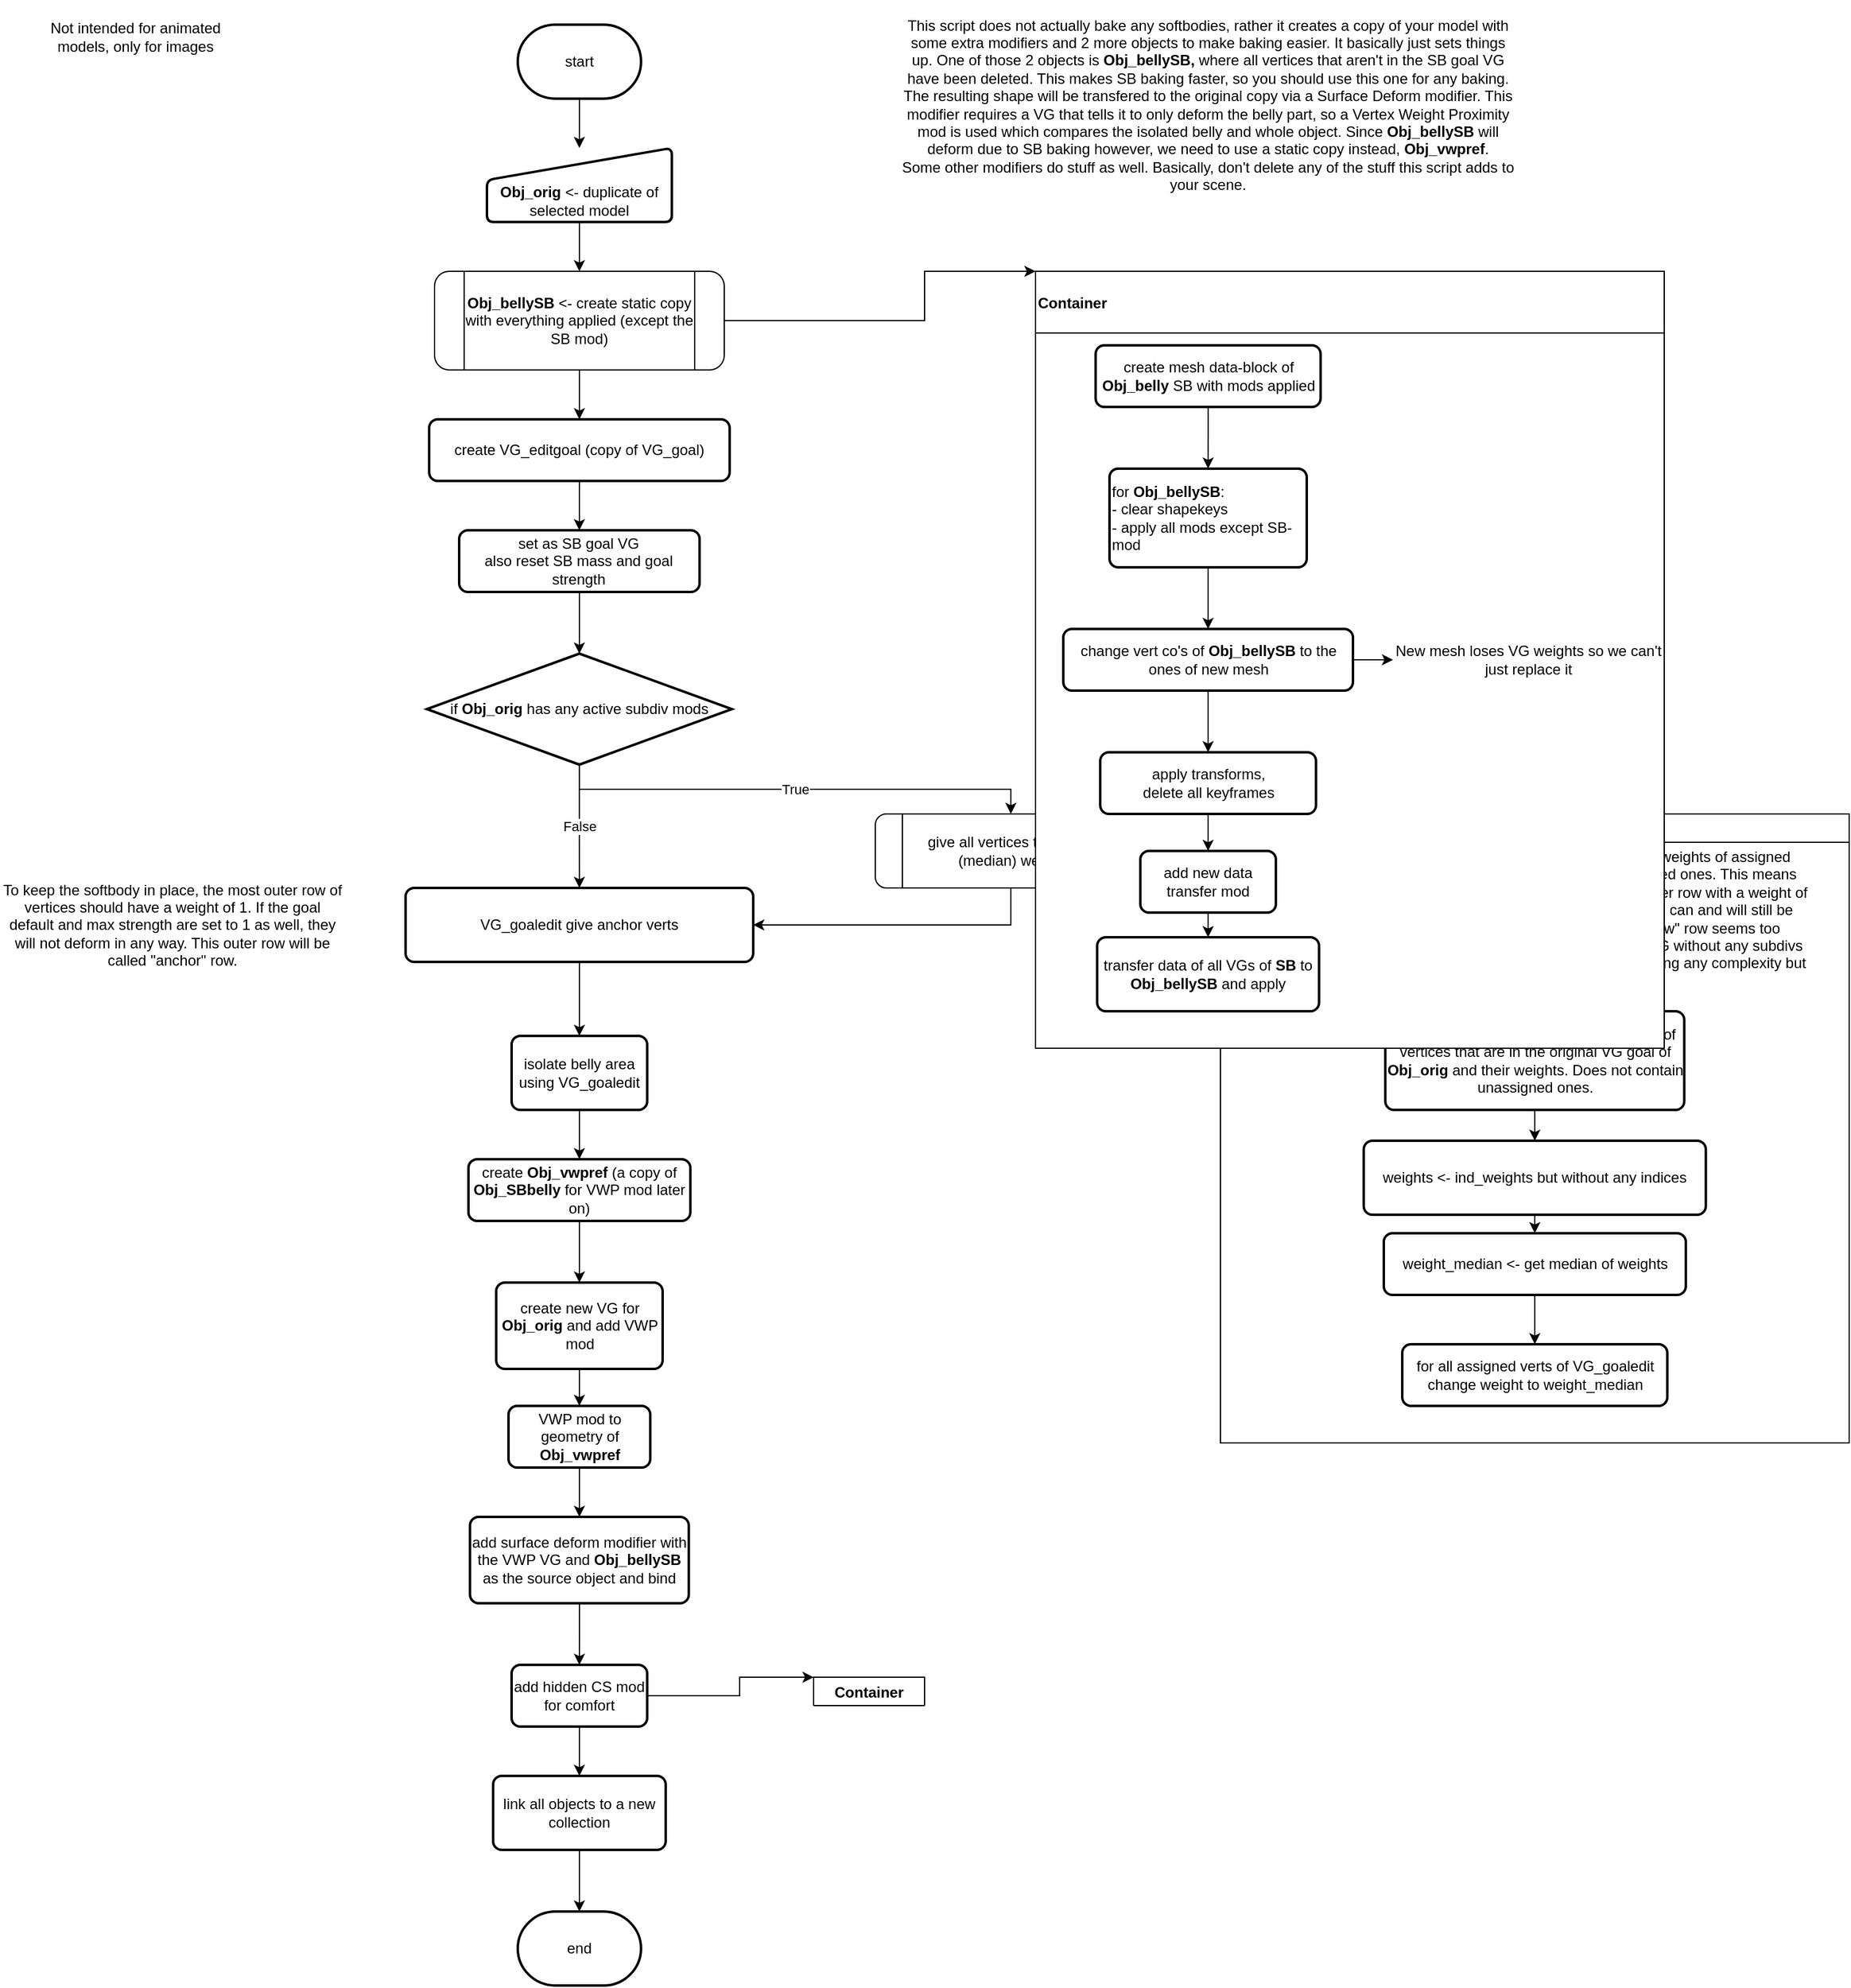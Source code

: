 <mxfile version="13.5.1" type="device"><diagram id="vuO0E7Op08bwcvmgQTDX" name="Page-1"><mxGraphModel dx="1326" dy="806" grid="1" gridSize="10" guides="1" tooltips="1" connect="1" arrows="1" fold="1" page="1" pageScale="1" pageWidth="1600" pageHeight="1200" math="0" shadow="0"><root><mxCell id="0"/><mxCell id="1" parent="0"/><mxCell id="bb5HW59_SN7a2ePNj05r-14" style="edgeStyle=orthogonalEdgeStyle;rounded=0;orthogonalLoop=1;jettySize=auto;html=1;entryX=0.5;entryY=0;entryDx=0;entryDy=0;" parent="1" source="bb5HW59_SN7a2ePNj05r-1" target="bb5HW59_SN7a2ePNj05r-4" edge="1"><mxGeometry relative="1" as="geometry"/></mxCell><mxCell id="bb5HW59_SN7a2ePNj05r-1" value="start" style="strokeWidth=2;html=1;shape=mxgraph.flowchart.terminator;whiteSpace=wrap;" parent="1" vertex="1"><mxGeometry x="420" y="60" width="100" height="60" as="geometry"/></mxCell><mxCell id="vO-pfUVr9ZIMWDHPPihE-19" style="edgeStyle=orthogonalEdgeStyle;rounded=0;orthogonalLoop=1;jettySize=auto;html=1;entryX=0.5;entryY=0;entryDx=0;entryDy=0;" parent="1" source="bb5HW59_SN7a2ePNj05r-4" target="vO-pfUVr9ZIMWDHPPihE-18" edge="1"><mxGeometry relative="1" as="geometry"/></mxCell><mxCell id="bb5HW59_SN7a2ePNj05r-4" value="&lt;b&gt;Obj_orig&lt;/b&gt;&amp;nbsp;&amp;lt;- duplicate of selected model" style="html=1;strokeWidth=2;shape=manualInput;whiteSpace=wrap;rounded=1;size=26;arcSize=11;verticalAlign=bottom;" parent="1" vertex="1"><mxGeometry x="394.99" y="160" width="150" height="60" as="geometry"/></mxCell><mxCell id="vO-pfUVr9ZIMWDHPPihE-63" style="edgeStyle=orthogonalEdgeStyle;rounded=0;orthogonalLoop=1;jettySize=auto;html=1;entryX=0.5;entryY=0;entryDx=0;entryDy=0;" parent="1" source="bb5HW59_SN7a2ePNj05r-6" target="bb5HW59_SN7a2ePNj05r-10" edge="1"><mxGeometry relative="1" as="geometry"/></mxCell><mxCell id="bb5HW59_SN7a2ePNj05r-6" value="isolate belly area using VG_goaledit" style="rounded=1;whiteSpace=wrap;html=1;absoluteArcSize=1;arcSize=14;strokeWidth=2;" parent="1" vertex="1"><mxGeometry x="415" y="880" width="110" height="60" as="geometry"/></mxCell><mxCell id="bb5HW59_SN7a2ePNj05r-20" style="edgeStyle=orthogonalEdgeStyle;rounded=0;orthogonalLoop=1;jettySize=auto;html=1;entryX=0.5;entryY=0;entryDx=0;entryDy=0;" parent="1" source="bb5HW59_SN7a2ePNj05r-8" target="bb5HW59_SN7a2ePNj05r-11" edge="1"><mxGeometry relative="1" as="geometry"/></mxCell><mxCell id="bb5HW59_SN7a2ePNj05r-8" value="create new VG for &lt;b&gt;Obj_orig&lt;/b&gt; and add VWP mod" style="rounded=1;whiteSpace=wrap;html=1;absoluteArcSize=1;arcSize=14;strokeWidth=2;" parent="1" vertex="1"><mxGeometry x="402.5" y="1080" width="135" height="70" as="geometry"/></mxCell><mxCell id="bb5HW59_SN7a2ePNj05r-9" value="This script does not actually bake any softbodies, rather it creates a copy of your model with some extra modifiers and 2 more objects to make baking easier. It basically just sets things up. One of those 2 objects is&amp;nbsp;&lt;b&gt;Obj_bellySB,&lt;/b&gt;&amp;nbsp;where all vertices that aren't in the SB goal VG have been deleted. This makes SB baking faster, so you should use this one for any baking. The resulting shape will be transfered to the original copy via a Surface Deform modifier. This modifier requires a VG that tells it to only deform the belly part, so a Vertex Weight Proximity mod is used which compares the isolated belly and whole object. Since &lt;b&gt;Obj_bellySB &lt;/b&gt;will deform due to SB baking however, we need to use a static copy instead, &lt;b&gt;Obj_vwpref&lt;/b&gt;.&lt;br&gt;Some other modifiers do stuff as well. Basically, don't delete any of the stuff this script adds to your scene." style="text;html=1;strokeColor=none;fillColor=none;align=center;verticalAlign=middle;whiteSpace=wrap;rounded=0;" parent="1" vertex="1"><mxGeometry x="730" y="50" width="500" height="150" as="geometry"/></mxCell><mxCell id="vO-pfUVr9ZIMWDHPPihE-64" style="edgeStyle=orthogonalEdgeStyle;rounded=0;orthogonalLoop=1;jettySize=auto;html=1;entryX=0.5;entryY=0;entryDx=0;entryDy=0;" parent="1" source="bb5HW59_SN7a2ePNj05r-10" target="bb5HW59_SN7a2ePNj05r-8" edge="1"><mxGeometry relative="1" as="geometry"/></mxCell><mxCell id="bb5HW59_SN7a2ePNj05r-10" value="create &lt;b&gt;Obj_vwpref&lt;/b&gt;&amp;nbsp;(a copy of &lt;b&gt;Obj_SBbelly&lt;/b&gt; for VWP mod later on)" style="rounded=1;whiteSpace=wrap;html=1;absoluteArcSize=1;arcSize=14;strokeWidth=2;" parent="1" vertex="1"><mxGeometry x="379.99" y="980" width="180" height="50" as="geometry"/></mxCell><mxCell id="bb5HW59_SN7a2ePNj05r-21" style="edgeStyle=orthogonalEdgeStyle;rounded=0;orthogonalLoop=1;jettySize=auto;html=1;entryX=0.5;entryY=0;entryDx=0;entryDy=0;" parent="1" source="bb5HW59_SN7a2ePNj05r-11" target="bb5HW59_SN7a2ePNj05r-12" edge="1"><mxGeometry relative="1" as="geometry"/></mxCell><mxCell id="bb5HW59_SN7a2ePNj05r-11" value="VWP mod to geometry of &lt;b&gt;Obj_vwpref&lt;/b&gt;" style="rounded=1;whiteSpace=wrap;html=1;absoluteArcSize=1;arcSize=14;strokeWidth=2;" parent="1" vertex="1"><mxGeometry x="412.5" y="1180" width="115" height="50" as="geometry"/></mxCell><mxCell id="lFyH1D2Q9Wl9rcyAaiea-11" style="edgeStyle=orthogonalEdgeStyle;rounded=0;orthogonalLoop=1;jettySize=auto;html=1;entryX=0.5;entryY=0;entryDx=0;entryDy=0;" parent="1" source="bb5HW59_SN7a2ePNj05r-12" target="lFyH1D2Q9Wl9rcyAaiea-1" edge="1"><mxGeometry relative="1" as="geometry"/></mxCell><mxCell id="bb5HW59_SN7a2ePNj05r-12" value="add surface deform modifier with the VWP VG and &lt;b&gt;Obj_bellySB&lt;/b&gt; as the source object and bind" style="rounded=1;whiteSpace=wrap;html=1;absoluteArcSize=1;arcSize=14;strokeWidth=2;" parent="1" vertex="1"><mxGeometry x="381.25" y="1270" width="177.5" height="70" as="geometry"/></mxCell><mxCell id="bb5HW59_SN7a2ePNj05r-22" value="end" style="strokeWidth=2;html=1;shape=mxgraph.flowchart.terminator;whiteSpace=wrap;" parent="1" vertex="1"><mxGeometry x="419.99" y="1590" width="100" height="60" as="geometry"/></mxCell><mxCell id="vO-pfUVr9ZIMWDHPPihE-59" style="edgeStyle=orthogonalEdgeStyle;rounded=0;orthogonalLoop=1;jettySize=auto;html=1;exitX=0.5;exitY=1;exitDx=0;exitDy=0;entryX=1;entryY=0.5;entryDx=0;entryDy=0;" parent="1" source="vO-pfUVr9ZIMWDHPPihE-1" target="vO-pfUVr9ZIMWDHPPihE-46" edge="1"><mxGeometry relative="1" as="geometry"/></mxCell><mxCell id="vO-pfUVr9ZIMWDHPPihE-60" style="edgeStyle=orthogonalEdgeStyle;rounded=0;orthogonalLoop=1;jettySize=auto;html=1;exitX=1;exitY=0;exitDx=0;exitDy=0;entryX=0;entryY=0;entryDx=0;entryDy=0;" parent="1" source="vO-pfUVr9ZIMWDHPPihE-1" target="vO-pfUVr9ZIMWDHPPihE-4" edge="1"><mxGeometry relative="1" as="geometry"><Array as="points"><mxPoint x="970" y="700"/><mxPoint x="970" y="700"/></Array></mxGeometry></mxCell><mxCell id="vO-pfUVr9ZIMWDHPPihE-1" value="give all vertices the same (median) weight" style="shape=process;whiteSpace=wrap;html=1;backgroundOutline=1;align=center;rounded=1;glass=0;sketch=0;shadow=0;" parent="1" vertex="1"><mxGeometry x="710" y="700" width="220" height="60" as="geometry"/></mxCell><mxCell id="vO-pfUVr9ZIMWDHPPihE-4" value="Container" style="swimlane;swimlaneFillColor=#ffffff;" parent="1" vertex="1"><mxGeometry x="990" y="700" width="510" height="510" as="geometry"><mxRectangle x="990" y="700" width="90" height="23" as="alternateBounds"/></mxGeometry></mxCell><mxCell id="vO-pfUVr9ZIMWDHPPihE-65" value="When subdiv mods get applied, they seem to average the weights of assigned vertices and their unassigned neighbors for the newly created ones. This means that if your VG only had weights of 0.6, there'll now be an outer row with a weight of 0.3. An anchor row (weight 1, used to keep the SB in place) can and will still be added, but searching for and removing specifically the &quot;low&quot; row seems too complicated right now. The median weight of the orig goal VG without any subdivs will be used as the new weight for every assigned vertex, losing any complexity but fixing the low weight row." style="text;html=1;strokeColor=none;fillColor=none;align=center;verticalAlign=middle;whiteSpace=wrap;rounded=0;glass=0;" parent="vO-pfUVr9ZIMWDHPPihE-4" vertex="1"><mxGeometry x="30" y="20" width="450" height="130" as="geometry"/></mxCell><mxCell id="vO-pfUVr9ZIMWDHPPihE-66" style="edgeStyle=orthogonalEdgeStyle;rounded=0;orthogonalLoop=1;jettySize=auto;html=1;exitX=0.5;exitY=1;exitDx=0;exitDy=0;entryX=0.5;entryY=0;entryDx=0;entryDy=0;" parent="vO-pfUVr9ZIMWDHPPihE-4" source="vO-pfUVr9ZIMWDHPPihE-8" target="vO-pfUVr9ZIMWDHPPihE-9" edge="1"><mxGeometry relative="1" as="geometry"/></mxCell><mxCell id="vO-pfUVr9ZIMWDHPPihE-8" value="ind_weights &amp;lt;- list containing the indices of vertices that are in the original VG goal of &lt;b&gt;Obj_orig&lt;/b&gt;&amp;nbsp;and their weights. Does not contain unassigned ones." style="rounded=1;whiteSpace=wrap;html=1;absoluteArcSize=1;arcSize=14;strokeWidth=2;" parent="vO-pfUVr9ZIMWDHPPihE-4" vertex="1"><mxGeometry x="133.75" y="160" width="242.5" height="80" as="geometry"/></mxCell><mxCell id="vO-pfUVr9ZIMWDHPPihE-67" style="edgeStyle=orthogonalEdgeStyle;rounded=0;orthogonalLoop=1;jettySize=auto;html=1;exitX=0.5;exitY=1;exitDx=0;exitDy=0;entryX=0.5;entryY=0;entryDx=0;entryDy=0;" parent="vO-pfUVr9ZIMWDHPPihE-4" source="vO-pfUVr9ZIMWDHPPihE-9" target="vO-pfUVr9ZIMWDHPPihE-10" edge="1"><mxGeometry relative="1" as="geometry"/></mxCell><mxCell id="vO-pfUVr9ZIMWDHPPihE-9" value="weights &amp;lt;- ind_weights but without any indices" style="rounded=1;whiteSpace=wrap;html=1;absoluteArcSize=1;arcSize=14;strokeWidth=2;" parent="vO-pfUVr9ZIMWDHPPihE-4" vertex="1"><mxGeometry x="116.25" y="265" width="277.5" height="60" as="geometry"/></mxCell><mxCell id="vO-pfUVr9ZIMWDHPPihE-70" style="edgeStyle=orthogonalEdgeStyle;rounded=0;orthogonalLoop=1;jettySize=auto;html=1;entryX=0.5;entryY=0;entryDx=0;entryDy=0;" parent="vO-pfUVr9ZIMWDHPPihE-4" source="vO-pfUVr9ZIMWDHPPihE-10" target="vO-pfUVr9ZIMWDHPPihE-69" edge="1"><mxGeometry relative="1" as="geometry"/></mxCell><mxCell id="vO-pfUVr9ZIMWDHPPihE-10" value="weight_median &amp;lt;- get median of weights" style="rounded=1;whiteSpace=wrap;html=1;absoluteArcSize=1;arcSize=14;strokeWidth=2;" parent="vO-pfUVr9ZIMWDHPPihE-4" vertex="1"><mxGeometry x="132.5" y="340" width="245" height="50" as="geometry"/></mxCell><mxCell id="vO-pfUVr9ZIMWDHPPihE-69" value="for all assigned verts of VG_goaledit change weight to weight_median" style="rounded=1;whiteSpace=wrap;html=1;absoluteArcSize=1;arcSize=14;strokeWidth=2;glass=0;gradientColor=none;align=center;" parent="vO-pfUVr9ZIMWDHPPihE-4" vertex="1"><mxGeometry x="147.5" y="430" width="215" height="50" as="geometry"/></mxCell><mxCell id="vO-pfUVr9ZIMWDHPPihE-47" value="False" style="edgeStyle=orthogonalEdgeStyle;rounded=0;orthogonalLoop=1;jettySize=auto;html=1;entryX=0.5;entryY=0;entryDx=0;entryDy=0;" parent="1" source="vO-pfUVr9ZIMWDHPPihE-16" target="vO-pfUVr9ZIMWDHPPihE-46" edge="1"><mxGeometry relative="1" as="geometry"/></mxCell><mxCell id="vO-pfUVr9ZIMWDHPPihE-57" value="True" style="edgeStyle=orthogonalEdgeStyle;rounded=0;orthogonalLoop=1;jettySize=auto;html=1;exitX=0.5;exitY=1;exitDx=0;exitDy=0;exitPerimeter=0;entryX=0.5;entryY=0;entryDx=0;entryDy=0;" parent="1" source="vO-pfUVr9ZIMWDHPPihE-16" target="vO-pfUVr9ZIMWDHPPihE-1" edge="1"><mxGeometry relative="1" as="geometry"/></mxCell><mxCell id="vO-pfUVr9ZIMWDHPPihE-16" value="if &lt;b&gt;Obj_orig&lt;/b&gt; has any active subdiv mods" style="strokeWidth=2;html=1;shape=mxgraph.flowchart.decision;whiteSpace=wrap;" parent="1" vertex="1"><mxGeometry x="346.24" y="570" width="247.5" height="90" as="geometry"/></mxCell><mxCell id="vO-pfUVr9ZIMWDHPPihE-35" style="edgeStyle=orthogonalEdgeStyle;rounded=0;orthogonalLoop=1;jettySize=auto;html=1;entryX=0;entryY=0;entryDx=0;entryDy=0;exitX=1;exitY=0.5;exitDx=0;exitDy=0;" parent="1" source="vO-pfUVr9ZIMWDHPPihE-18" target="vO-pfUVr9ZIMWDHPPihE-20" edge="1"><mxGeometry relative="1" as="geometry"><Array as="points"><mxPoint x="750" y="300"/><mxPoint x="750" y="260"/></Array></mxGeometry></mxCell><mxCell id="vO-pfUVr9ZIMWDHPPihE-49" style="edgeStyle=orthogonalEdgeStyle;rounded=0;orthogonalLoop=1;jettySize=auto;html=1;entryX=0.5;entryY=0;entryDx=0;entryDy=0;" parent="1" source="vO-pfUVr9ZIMWDHPPihE-18" target="vO-pfUVr9ZIMWDHPPihE-48" edge="1"><mxGeometry relative="1" as="geometry"/></mxCell><mxCell id="vO-pfUVr9ZIMWDHPPihE-18" value="&lt;b&gt;Obj_bellySB&lt;/b&gt; &amp;lt;- create static copy with everything applied (except the SB mod)" style="shape=process;whiteSpace=wrap;html=1;backgroundOutline=1;align=center;rounded=1;glass=0;sketch=0;shadow=0;" parent="1" vertex="1"><mxGeometry x="352.5" y="260" width="235" height="80" as="geometry"/></mxCell><mxCell id="vO-pfUVr9ZIMWDHPPihE-20" value="Container" style="swimlane;align=left;glass=0;noLabel=0;separatorColor=#None;rounded=0;swimlaneFillColor=#ffffff;startSize=50;" parent="1" vertex="1"><mxGeometry x="840" y="260" width="510" height="630" as="geometry"><mxRectangle x="840" y="260" width="200" height="50" as="alternateBounds"/></mxGeometry></mxCell><mxCell id="45f3v6bVSTKm2FUosxno-6" style="edgeStyle=orthogonalEdgeStyle;rounded=0;orthogonalLoop=1;jettySize=auto;html=1;entryX=0.5;entryY=0;entryDx=0;entryDy=0;" parent="vO-pfUVr9ZIMWDHPPihE-20" source="vO-pfUVr9ZIMWDHPPihE-23" target="45f3v6bVSTKm2FUosxno-5" edge="1"><mxGeometry relative="1" as="geometry"/></mxCell><mxCell id="vO-pfUVr9ZIMWDHPPihE-23" value="for &lt;b&gt;Obj_bellySB&lt;/b&gt;:&lt;br&gt;- clear shapekeys&lt;br&gt;- apply all mods except SB-mod" style="rounded=1;whiteSpace=wrap;html=1;absoluteArcSize=1;arcSize=14;strokeWidth=2;align=left;" parent="vO-pfUVr9ZIMWDHPPihE-20" vertex="1"><mxGeometry x="60" y="160" width="160" height="80" as="geometry"/></mxCell><mxCell id="vO-pfUVr9ZIMWDHPPihE-41" style="edgeStyle=orthogonalEdgeStyle;rounded=0;orthogonalLoop=1;jettySize=auto;html=1;exitX=0.5;exitY=1;exitDx=0;exitDy=0;entryX=0.5;entryY=0;entryDx=0;entryDy=0;" parent="vO-pfUVr9ZIMWDHPPihE-20" source="vO-pfUVr9ZIMWDHPPihE-25" target="vO-pfUVr9ZIMWDHPPihE-26" edge="1"><mxGeometry relative="1" as="geometry"/></mxCell><mxCell id="vO-pfUVr9ZIMWDHPPihE-25" value="apply transforms,&lt;br&gt;delete all keyframes" style="rounded=1;whiteSpace=wrap;html=1;absoluteArcSize=1;arcSize=14;strokeWidth=2;glass=0;gradientColor=none;align=center;" parent="vO-pfUVr9ZIMWDHPPihE-20" vertex="1"><mxGeometry x="52.5" y="390" width="175" height="50" as="geometry"/></mxCell><mxCell id="vO-pfUVr9ZIMWDHPPihE-42" style="edgeStyle=orthogonalEdgeStyle;rounded=0;orthogonalLoop=1;jettySize=auto;html=1;exitX=0.5;exitY=1;exitDx=0;exitDy=0;entryX=0.5;entryY=0;entryDx=0;entryDy=0;" parent="vO-pfUVr9ZIMWDHPPihE-20" source="vO-pfUVr9ZIMWDHPPihE-26" target="vO-pfUVr9ZIMWDHPPihE-27" edge="1"><mxGeometry relative="1" as="geometry"/></mxCell><mxCell id="vO-pfUVr9ZIMWDHPPihE-26" value="add new data transfer mod" style="rounded=1;whiteSpace=wrap;html=1;absoluteArcSize=1;arcSize=14;strokeWidth=2;glass=0;gradientColor=none;align=center;" parent="vO-pfUVr9ZIMWDHPPihE-20" vertex="1"><mxGeometry x="85" y="470" width="110" height="50" as="geometry"/></mxCell><mxCell id="vO-pfUVr9ZIMWDHPPihE-27" value="transfer data of all VGs of &lt;b&gt;SB&lt;/b&gt; to &lt;b&gt;Obj_bellySB&lt;/b&gt; and apply" style="rounded=1;whiteSpace=wrap;html=1;absoluteArcSize=1;arcSize=14;strokeWidth=2;glass=0;gradientColor=none;align=center;" parent="vO-pfUVr9ZIMWDHPPihE-20" vertex="1"><mxGeometry x="50" y="540" width="180" height="60" as="geometry"/></mxCell><mxCell id="45f3v6bVSTKm2FUosxno-4" style="edgeStyle=orthogonalEdgeStyle;rounded=0;orthogonalLoop=1;jettySize=auto;html=1;entryX=0.5;entryY=0;entryDx=0;entryDy=0;" parent="vO-pfUVr9ZIMWDHPPihE-20" source="45f3v6bVSTKm2FUosxno-1" target="vO-pfUVr9ZIMWDHPPihE-23" edge="1"><mxGeometry relative="1" as="geometry"/></mxCell><mxCell id="45f3v6bVSTKm2FUosxno-1" value="create mesh data-block of &lt;b&gt;Obj_belly&lt;/b&gt; SB with mods applied" style="rounded=1;whiteSpace=wrap;html=1;absoluteArcSize=1;arcSize=14;strokeWidth=2;" parent="vO-pfUVr9ZIMWDHPPihE-20" vertex="1"><mxGeometry x="48.75" y="60" width="182.5" height="50" as="geometry"/></mxCell><mxCell id="45f3v6bVSTKm2FUosxno-7" style="edgeStyle=orthogonalEdgeStyle;rounded=0;orthogonalLoop=1;jettySize=auto;html=1;entryX=0.5;entryY=0;entryDx=0;entryDy=0;" parent="vO-pfUVr9ZIMWDHPPihE-20" source="45f3v6bVSTKm2FUosxno-5" target="vO-pfUVr9ZIMWDHPPihE-25" edge="1"><mxGeometry relative="1" as="geometry"/></mxCell><mxCell id="45f3v6bVSTKm2FUosxno-5" value="change vert co's of &lt;b&gt;Obj_bellySB&lt;/b&gt; to the ones of new mesh" style="rounded=1;whiteSpace=wrap;html=1;absoluteArcSize=1;arcSize=14;strokeWidth=2;" parent="vO-pfUVr9ZIMWDHPPihE-20" vertex="1"><mxGeometry x="22.5" y="290" width="235" height="50" as="geometry"/></mxCell><mxCell id="45f3v6bVSTKm2FUosxno-8" value="New mesh loses VG weights so we can't just replace it" style="text;html=1;strokeColor=none;fillColor=none;align=center;verticalAlign=middle;whiteSpace=wrap;rounded=0;" parent="vO-pfUVr9ZIMWDHPPihE-20" vertex="1"><mxGeometry x="290" y="295" width="220" height="40" as="geometry"/></mxCell><mxCell id="45f3v6bVSTKm2FUosxno-10" style="edgeStyle=orthogonalEdgeStyle;rounded=0;orthogonalLoop=1;jettySize=auto;html=1;entryX=0;entryY=0.5;entryDx=0;entryDy=0;" parent="vO-pfUVr9ZIMWDHPPihE-20" source="45f3v6bVSTKm2FUosxno-5" target="45f3v6bVSTKm2FUosxno-8" edge="1"><mxGeometry relative="1" as="geometry"/></mxCell><mxCell id="vO-pfUVr9ZIMWDHPPihE-61" style="edgeStyle=orthogonalEdgeStyle;rounded=0;orthogonalLoop=1;jettySize=auto;html=1;entryX=0.5;entryY=0;entryDx=0;entryDy=0;" parent="1" source="vO-pfUVr9ZIMWDHPPihE-46" target="bb5HW59_SN7a2ePNj05r-6" edge="1"><mxGeometry relative="1" as="geometry"/></mxCell><mxCell id="vO-pfUVr9ZIMWDHPPihE-46" value="VG_goaledit give anchor verts" style="rounded=1;whiteSpace=wrap;html=1;absoluteArcSize=1;arcSize=14;strokeWidth=2;glass=0;gradientColor=none;align=center;" parent="1" vertex="1"><mxGeometry x="328.99" y="760" width="282" height="60" as="geometry"/></mxCell><mxCell id="vO-pfUVr9ZIMWDHPPihE-52" style="edgeStyle=orthogonalEdgeStyle;rounded=0;orthogonalLoop=1;jettySize=auto;html=1;entryX=0.5;entryY=0;entryDx=0;entryDy=0;" parent="1" source="vO-pfUVr9ZIMWDHPPihE-48" target="vO-pfUVr9ZIMWDHPPihE-51" edge="1"><mxGeometry relative="1" as="geometry"/></mxCell><mxCell id="vO-pfUVr9ZIMWDHPPihE-48" value="create VG_editgoal (copy of VG_goal)" style="rounded=1;whiteSpace=wrap;html=1;absoluteArcSize=1;arcSize=14;strokeWidth=2;glass=0;gradientColor=none;align=center;" parent="1" vertex="1"><mxGeometry x="348.12" y="380" width="243.75" height="50" as="geometry"/></mxCell><mxCell id="vO-pfUVr9ZIMWDHPPihE-53" style="edgeStyle=orthogonalEdgeStyle;rounded=0;orthogonalLoop=1;jettySize=auto;html=1;entryX=0.5;entryY=0;entryDx=0;entryDy=0;entryPerimeter=0;" parent="1" source="vO-pfUVr9ZIMWDHPPihE-51" target="vO-pfUVr9ZIMWDHPPihE-16" edge="1"><mxGeometry relative="1" as="geometry"/></mxCell><mxCell id="vO-pfUVr9ZIMWDHPPihE-51" value="set as SB goal VG&lt;br&gt;also reset SB mass and goal strength" style="rounded=1;whiteSpace=wrap;html=1;absoluteArcSize=1;arcSize=14;strokeWidth=2;glass=0;gradientColor=none;align=center;" parent="1" vertex="1"><mxGeometry x="372.48" y="470" width="195.01" height="50" as="geometry"/></mxCell><mxCell id="lFyH1D2Q9Wl9rcyAaiea-9" style="edgeStyle=orthogonalEdgeStyle;rounded=0;orthogonalLoop=1;jettySize=auto;html=1;entryX=0;entryY=0;entryDx=0;entryDy=0;" parent="1" source="lFyH1D2Q9Wl9rcyAaiea-1" target="lFyH1D2Q9Wl9rcyAaiea-2" edge="1"><mxGeometry relative="1" as="geometry"><Array as="points"><mxPoint x="600" y="1415"/><mxPoint x="600" y="1400"/></Array></mxGeometry></mxCell><mxCell id="lFyH1D2Q9Wl9rcyAaiea-13" style="edgeStyle=orthogonalEdgeStyle;rounded=0;orthogonalLoop=1;jettySize=auto;html=1;entryX=0.5;entryY=0;entryDx=0;entryDy=0;" parent="1" source="lFyH1D2Q9Wl9rcyAaiea-1" target="lFyH1D2Q9Wl9rcyAaiea-12" edge="1"><mxGeometry relative="1" as="geometry"/></mxCell><mxCell id="lFyH1D2Q9Wl9rcyAaiea-1" value="add hidden CS mod for comfort" style="rounded=1;whiteSpace=wrap;html=1;absoluteArcSize=1;arcSize=14;strokeWidth=2;" parent="1" vertex="1"><mxGeometry x="414.99" y="1390" width="110" height="50" as="geometry"/></mxCell><mxCell id="lFyH1D2Q9Wl9rcyAaiea-2" value="Container" style="swimlane;" parent="1" vertex="1" collapsed="1"><mxGeometry x="660" y="1400" width="90" height="23" as="geometry"><mxRectangle x="660" y="1400" width="220" height="270" as="alternateBounds"/></mxGeometry></mxCell><mxCell id="lFyH1D2Q9Wl9rcyAaiea-6" style="edgeStyle=orthogonalEdgeStyle;rounded=0;orthogonalLoop=1;jettySize=auto;html=1;exitX=0.5;exitY=1;exitDx=0;exitDy=0;entryX=0.5;entryY=0;entryDx=0;entryDy=0;" parent="lFyH1D2Q9Wl9rcyAaiea-2" source="lFyH1D2Q9Wl9rcyAaiea-3" target="lFyH1D2Q9Wl9rcyAaiea-4" edge="1"><mxGeometry relative="1" as="geometry"/></mxCell><mxCell id="lFyH1D2Q9Wl9rcyAaiea-3" value="hide surface deform mod" style="rounded=1;whiteSpace=wrap;html=1;absoluteArcSize=1;arcSize=14;strokeWidth=2;" parent="lFyH1D2Q9Wl9rcyAaiea-2" vertex="1"><mxGeometry x="25" y="50" width="170" height="40" as="geometry"/></mxCell><mxCell id="lFyH1D2Q9Wl9rcyAaiea-7" style="edgeStyle=orthogonalEdgeStyle;rounded=0;orthogonalLoop=1;jettySize=auto;html=1;exitX=0.5;exitY=1;exitDx=0;exitDy=0;entryX=0.5;entryY=0;entryDx=0;entryDy=0;" parent="lFyH1D2Q9Wl9rcyAaiea-2" source="lFyH1D2Q9Wl9rcyAaiea-4" target="lFyH1D2Q9Wl9rcyAaiea-5" edge="1"><mxGeometry relative="1" as="geometry"/></mxCell><mxCell id="lFyH1D2Q9Wl9rcyAaiea-4" value="bind CS mod" style="rounded=1;whiteSpace=wrap;html=1;absoluteArcSize=1;arcSize=14;strokeWidth=2;" parent="lFyH1D2Q9Wl9rcyAaiea-2" vertex="1"><mxGeometry x="42.5" y="105" width="135" height="30" as="geometry"/></mxCell><mxCell id="CC3vm1ryrY4TnJ5otEKB-4" style="edgeStyle=orthogonalEdgeStyle;rounded=0;orthogonalLoop=1;jettySize=auto;html=1;entryX=0.5;entryY=0;entryDx=0;entryDy=0;" parent="lFyH1D2Q9Wl9rcyAaiea-2" source="lFyH1D2Q9Wl9rcyAaiea-5" target="CC3vm1ryrY4TnJ5otEKB-3" edge="1"><mxGeometry relative="1" as="geometry"/></mxCell><mxCell id="lFyH1D2Q9Wl9rcyAaiea-5" value="hide CS mod" style="rounded=1;whiteSpace=wrap;html=1;absoluteArcSize=1;arcSize=14;strokeWidth=2;" parent="lFyH1D2Q9Wl9rcyAaiea-2" vertex="1"><mxGeometry x="55" y="160" width="110" height="30" as="geometry"/></mxCell><mxCell id="CC3vm1ryrY4TnJ5otEKB-3" value="unhide surface deform mod" style="rounded=1;whiteSpace=wrap;html=1;absoluteArcSize=1;arcSize=14;strokeWidth=2;" parent="lFyH1D2Q9Wl9rcyAaiea-2" vertex="1"><mxGeometry x="30" y="220" width="160" height="40" as="geometry"/></mxCell><mxCell id="lFyH1D2Q9Wl9rcyAaiea-14" style="edgeStyle=orthogonalEdgeStyle;rounded=0;orthogonalLoop=1;jettySize=auto;html=1;entryX=0.5;entryY=0;entryDx=0;entryDy=0;entryPerimeter=0;" parent="1" source="lFyH1D2Q9Wl9rcyAaiea-12" target="bb5HW59_SN7a2ePNj05r-22" edge="1"><mxGeometry relative="1" as="geometry"/></mxCell><mxCell id="lFyH1D2Q9Wl9rcyAaiea-12" value="link all objects to a new collection" style="rounded=1;whiteSpace=wrap;html=1;absoluteArcSize=1;arcSize=14;strokeWidth=2;" parent="1" vertex="1"><mxGeometry x="399.99" y="1480" width="140" height="60" as="geometry"/></mxCell><mxCell id="CC3vm1ryrY4TnJ5otEKB-1" value="To keep the softbody in place, the most outer row of vertices should have a weight of 1. If the goal default and max strength are set to 1 as well, they will not deform in any way. This outer row will be called &quot;anchor&quot; row." style="text;html=1;strokeColor=none;fillColor=none;align=center;verticalAlign=middle;whiteSpace=wrap;rounded=0;" parent="1" vertex="1"><mxGeometry y="745" width="280" height="90" as="geometry"/></mxCell><mxCell id="CC3vm1ryrY4TnJ5otEKB-5" value="Not intended for animated models, only for images" style="text;html=1;strokeColor=none;fillColor=none;align=center;verticalAlign=middle;whiteSpace=wrap;rounded=0;" parent="1" vertex="1"><mxGeometry x="30" y="40" width="160" height="60" as="geometry"/></mxCell></root></mxGraphModel></diagram></mxfile>